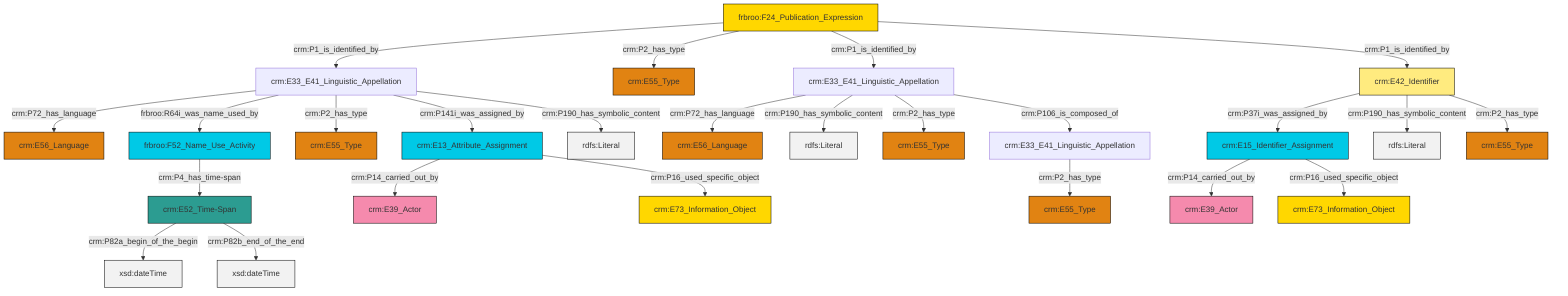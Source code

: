 graph TD
classDef Literal fill:#f2f2f2,stroke:#000000;
classDef CRM_Entity fill:#FFFFFF,stroke:#000000;
classDef Temporal_Entity fill:#00C9E6, stroke:#000000;
classDef Type fill:#E18312, stroke:#000000;
classDef Time-Span fill:#2C9C91, stroke:#000000;
classDef Appellation fill:#FFEB7F, stroke:#000000;
classDef Place fill:#008836, stroke:#000000;
classDef Persistent_Item fill:#B266B2, stroke:#000000;
classDef Conceptual_Object fill:#FFD700, stroke:#000000;
classDef Physical_Thing fill:#D2B48C, stroke:#000000;
classDef Actor fill:#f58aad, stroke:#000000;
classDef PC_Classes fill:#4ce600, stroke:#000000;
classDef Multi fill:#cccccc,stroke:#000000;

0["frbroo:F24_Publication_Expression"]:::Conceptual_Object -->|crm:P1_is_identified_by| 1["crm:E33_E41_Linguistic_Appellation"]:::Default
1["crm:E33_E41_Linguistic_Appellation"]:::Default -->|crm:P72_has_language| 3["crm:E56_Language"]:::Type
1["crm:E33_E41_Linguistic_Appellation"]:::Default -->|frbroo:R64i_was_name_used_by| 4["frbroo:F52_Name_Use_Activity"]:::Temporal_Entity
0["frbroo:F24_Publication_Expression"]:::Conceptual_Object -->|crm:P2_has_type| 7["crm:E55_Type"]:::Type
8["crm:E42_Identifier"]:::Appellation -->|crm:P37i_was_assigned_by| 9["crm:E15_Identifier_Assignment"]:::Temporal_Entity
13["crm:E33_E41_Linguistic_Appellation"]:::Default -->|crm:P72_has_language| 14["crm:E56_Language"]:::Type
16["crm:E13_Attribute_Assignment"]:::Temporal_Entity -->|crm:P14_carried_out_by| 17["crm:E39_Actor"]:::Actor
13["crm:E33_E41_Linguistic_Appellation"]:::Default -->|crm:P190_has_symbolic_content| 18[rdfs:Literal]:::Literal
19["crm:E52_Time-Span"]:::Time-Span -->|crm:P82a_begin_of_the_begin| 20[xsd:dateTime]:::Literal
16["crm:E13_Attribute_Assignment"]:::Temporal_Entity -->|crm:P16_used_specific_object| 21["crm:E73_Information_Object"]:::Conceptual_Object
13["crm:E33_E41_Linguistic_Appellation"]:::Default -->|crm:P2_has_type| 11["crm:E55_Type"]:::Type
1["crm:E33_E41_Linguistic_Appellation"]:::Default -->|crm:P2_has_type| 24["crm:E55_Type"]:::Type
13["crm:E33_E41_Linguistic_Appellation"]:::Default -->|crm:P106_is_composed_of| 5["crm:E33_E41_Linguistic_Appellation"]:::Default
8["crm:E42_Identifier"]:::Appellation -->|crm:P190_has_symbolic_content| 26[rdfs:Literal]:::Literal
8["crm:E42_Identifier"]:::Appellation -->|crm:P2_has_type| 27["crm:E55_Type"]:::Type
4["frbroo:F52_Name_Use_Activity"]:::Temporal_Entity -->|crm:P4_has_time-span| 19["crm:E52_Time-Span"]:::Time-Span
0["frbroo:F24_Publication_Expression"]:::Conceptual_Object -->|crm:P1_is_identified_by| 13["crm:E33_E41_Linguistic_Appellation"]:::Default
1["crm:E33_E41_Linguistic_Appellation"]:::Default -->|crm:P141i_was_assigned_by| 16["crm:E13_Attribute_Assignment"]:::Temporal_Entity
5["crm:E33_E41_Linguistic_Appellation"]:::Default -->|crm:P2_has_type| 29["crm:E55_Type"]:::Type
0["frbroo:F24_Publication_Expression"]:::Conceptual_Object -->|crm:P1_is_identified_by| 8["crm:E42_Identifier"]:::Appellation
19["crm:E52_Time-Span"]:::Time-Span -->|crm:P82b_end_of_the_end| 36[xsd:dateTime]:::Literal
9["crm:E15_Identifier_Assignment"]:::Temporal_Entity -->|crm:P14_carried_out_by| 41["crm:E39_Actor"]:::Actor
1["crm:E33_E41_Linguistic_Appellation"]:::Default -->|crm:P190_has_symbolic_content| 45[rdfs:Literal]:::Literal
9["crm:E15_Identifier_Assignment"]:::Temporal_Entity -->|crm:P16_used_specific_object| 37["crm:E73_Information_Object"]:::Conceptual_Object